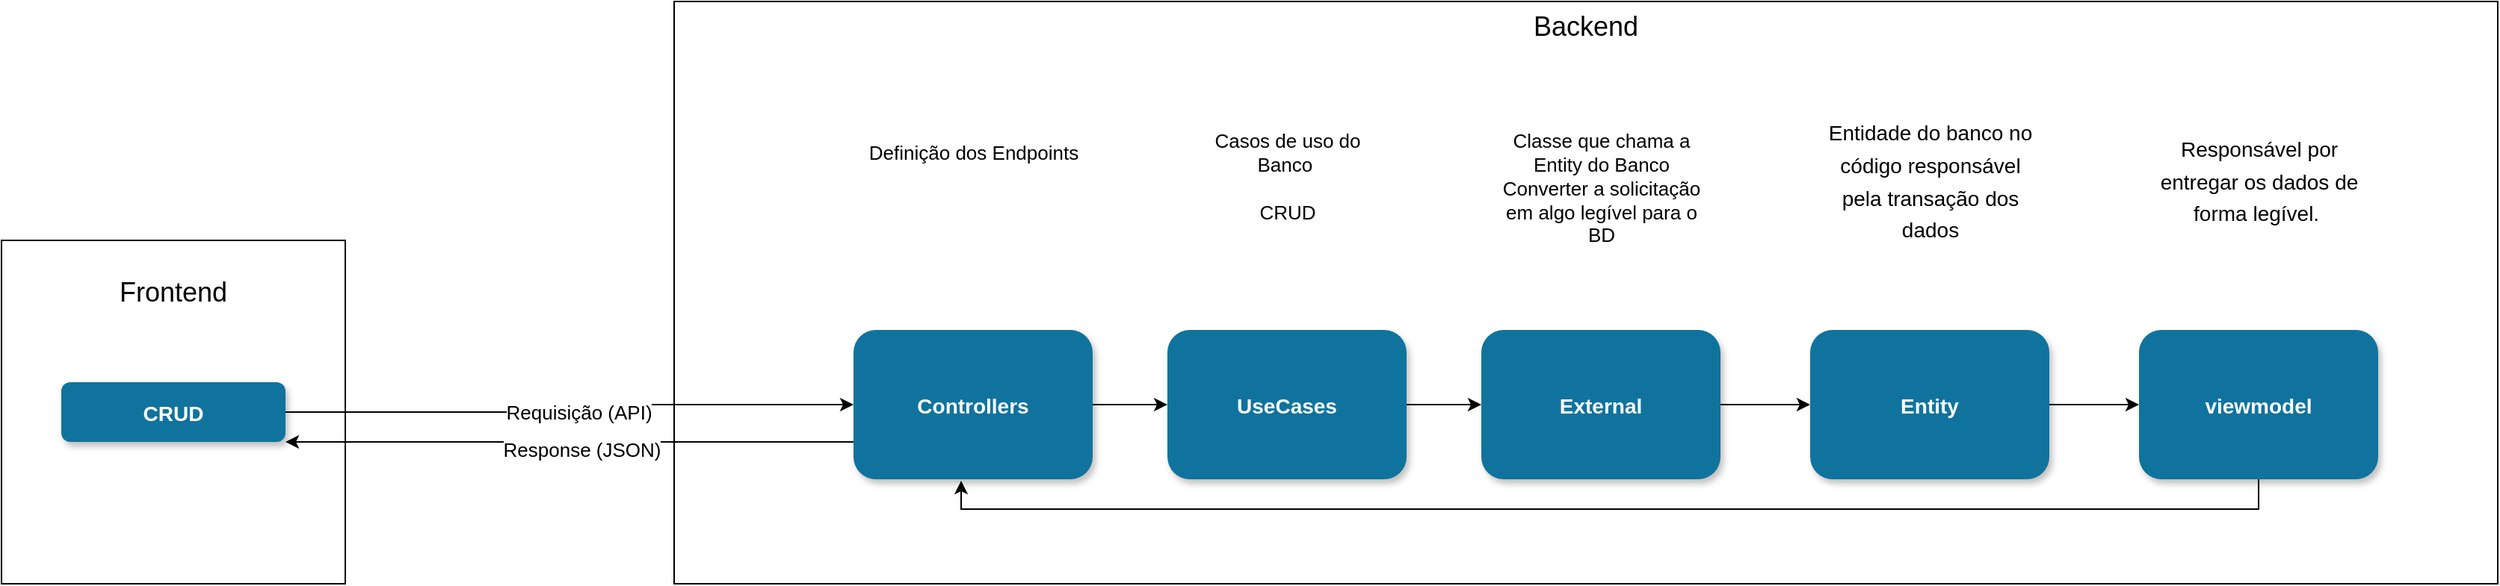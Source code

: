 <mxfile version="14.4.4" type="device"><diagram name="Page-1" id="97916047-d0de-89f5-080d-49f4d83e522f"><mxGraphModel dx="1970" dy="1220" grid="1" gridSize="10" guides="1" tooltips="1" connect="1" arrows="1" fold="1" page="1" pageScale="1.5" pageWidth="1169" pageHeight="827" background="#ffffff" math="0" shadow="0"><root><mxCell id="0"/><mxCell id="1" parent="0"/><mxCell id="6X9HldHqKqyW8GNT_27W-56" value="&lt;p style=&quot;line-height: 120%; font-size: 18px;&quot;&gt;Frontend&lt;/p&gt;" style="whiteSpace=wrap;html=1;aspect=fixed;verticalAlign=top;fontSize=18;" vertex="1" parent="1"><mxGeometry x="40" y="570" width="230" height="230" as="geometry"/></mxCell><mxCell id="6X9HldHqKqyW8GNT_27W-57" value="Backend" style="rounded=0;whiteSpace=wrap;html=1;fontSize=18;verticalAlign=top;" vertex="1" parent="1"><mxGeometry x="490" y="410" width="1220" height="390" as="geometry"/></mxCell><mxCell id="6X9HldHqKqyW8GNT_27W-58" style="edgeStyle=orthogonalEdgeStyle;rounded=0;orthogonalLoop=1;jettySize=auto;html=1;fontSize=18;entryX=0;entryY=0.5;entryDx=0;entryDy=0;" edge="1" parent="1" source="2" target="6X9HldHqKqyW8GNT_27W-60"><mxGeometry relative="1" as="geometry"><mxPoint x="460" y="990" as="targetPoint"/></mxGeometry></mxCell><mxCell id="6X9HldHqKqyW8GNT_27W-82" value="Requisição (API)" style="edgeLabel;html=1;align=center;verticalAlign=middle;resizable=0;points=[];fontSize=13;" vertex="1" connectable="0" parent="6X9HldHqKqyW8GNT_27W-58"><mxGeometry x="-0.168" y="2" relative="1" as="geometry"><mxPoint x="36" y="2" as="offset"/></mxGeometry></mxCell><mxCell id="2" value="CRUD" style="rounded=1;fillColor=#10739E;strokeColor=none;shadow=1;gradientColor=none;fontStyle=1;fontColor=#FFFFFF;fontSize=14;" parent="1" vertex="1"><mxGeometry x="80" y="665" width="150" height="40" as="geometry"/></mxCell><mxCell id="6X9HldHqKqyW8GNT_27W-65" style="edgeStyle=orthogonalEdgeStyle;rounded=0;orthogonalLoop=1;jettySize=auto;html=1;fontSize=18;" edge="1" parent="1" source="6X9HldHqKqyW8GNT_27W-60" target="6X9HldHqKqyW8GNT_27W-62"><mxGeometry relative="1" as="geometry"/></mxCell><mxCell id="6X9HldHqKqyW8GNT_27W-84" style="edgeStyle=orthogonalEdgeStyle;rounded=0;orthogonalLoop=1;jettySize=auto;html=1;exitX=0;exitY=0.75;exitDx=0;exitDy=0;entryX=1;entryY=1;entryDx=0;entryDy=0;fontSize=13;" edge="1" parent="1" source="6X9HldHqKqyW8GNT_27W-60" target="2"><mxGeometry relative="1" as="geometry"><Array as="points"><mxPoint x="240" y="705"/></Array></mxGeometry></mxCell><mxCell id="6X9HldHqKqyW8GNT_27W-85" value="Response (JSON)" style="edgeLabel;html=1;align=center;verticalAlign=middle;resizable=0;points=[];fontSize=13;" vertex="1" connectable="0" parent="6X9HldHqKqyW8GNT_27W-84"><mxGeometry x="-0.093" y="5" relative="1" as="geometry"><mxPoint x="-10" as="offset"/></mxGeometry></mxCell><mxCell id="6X9HldHqKqyW8GNT_27W-60" value="Controllers" style="rounded=1;fillColor=#10739E;strokeColor=none;shadow=1;gradientColor=none;fontStyle=1;fontColor=#FFFFFF;fontSize=14;" vertex="1" parent="1"><mxGeometry x="610" y="630" width="160" height="100" as="geometry"/></mxCell><mxCell id="6X9HldHqKqyW8GNT_27W-67" style="edgeStyle=orthogonalEdgeStyle;rounded=0;orthogonalLoop=1;jettySize=auto;html=1;fontSize=18;" edge="1" parent="1" source="6X9HldHqKqyW8GNT_27W-62" target="6X9HldHqKqyW8GNT_27W-64"><mxGeometry relative="1" as="geometry"/></mxCell><mxCell id="6X9HldHqKqyW8GNT_27W-62" value="UseCases" style="rounded=1;fillColor=#10739E;strokeColor=none;shadow=1;gradientColor=none;fontStyle=1;fontColor=#FFFFFF;fontSize=14;" vertex="1" parent="1"><mxGeometry x="820" y="630" width="160" height="100" as="geometry"/></mxCell><mxCell id="6X9HldHqKqyW8GNT_27W-75" style="edgeStyle=orthogonalEdgeStyle;rounded=0;orthogonalLoop=1;jettySize=auto;html=1;entryX=0;entryY=0.5;entryDx=0;entryDy=0;fontSize=13;" edge="1" parent="1" source="6X9HldHqKqyW8GNT_27W-63" target="6X9HldHqKqyW8GNT_27W-66"><mxGeometry relative="1" as="geometry"/></mxCell><mxCell id="6X9HldHqKqyW8GNT_27W-63" value="Entity" style="rounded=1;fillColor=#10739E;strokeColor=none;shadow=1;gradientColor=none;fontStyle=1;fontColor=#FFFFFF;fontSize=14;" vertex="1" parent="1"><mxGeometry x="1250" y="630" width="160" height="100" as="geometry"/></mxCell><mxCell id="6X9HldHqKqyW8GNT_27W-68" style="edgeStyle=orthogonalEdgeStyle;rounded=0;orthogonalLoop=1;jettySize=auto;html=1;entryX=0;entryY=0.5;entryDx=0;entryDy=0;fontSize=18;" edge="1" parent="1" source="6X9HldHqKqyW8GNT_27W-64" target="6X9HldHqKqyW8GNT_27W-63"><mxGeometry relative="1" as="geometry"/></mxCell><mxCell id="6X9HldHqKqyW8GNT_27W-64" value="External" style="rounded=1;fillColor=#10739E;strokeColor=none;shadow=1;gradientColor=none;fontStyle=1;fontColor=#FFFFFF;fontSize=14;" vertex="1" parent="1"><mxGeometry x="1030" y="630" width="160" height="100" as="geometry"/></mxCell><mxCell id="6X9HldHqKqyW8GNT_27W-78" style="edgeStyle=orthogonalEdgeStyle;rounded=0;orthogonalLoop=1;jettySize=auto;html=1;entryX=0.45;entryY=1.01;entryDx=0;entryDy=0;entryPerimeter=0;fontSize=13;" edge="1" parent="1" source="6X9HldHqKqyW8GNT_27W-66" target="6X9HldHqKqyW8GNT_27W-60"><mxGeometry relative="1" as="geometry"><Array as="points"><mxPoint x="1550" y="750"/><mxPoint x="682" y="750"/></Array></mxGeometry></mxCell><mxCell id="6X9HldHqKqyW8GNT_27W-66" value="viewmodel" style="rounded=1;fillColor=#10739E;strokeColor=none;shadow=1;gradientColor=none;fontStyle=1;fontColor=#FFFFFF;fontSize=14;" vertex="1" parent="1"><mxGeometry x="1470" y="630" width="160" height="100" as="geometry"/></mxCell><mxCell id="6X9HldHqKqyW8GNT_27W-69" value="Casos de uso do Banco&amp;nbsp;" style="text;html=1;strokeColor=none;fillColor=none;align=center;verticalAlign=middle;whiteSpace=wrap;rounded=0;fontSize=13;" vertex="1" parent="1"><mxGeometry x="828.5" y="490.5" width="143" height="40" as="geometry"/></mxCell><mxCell id="6X9HldHqKqyW8GNT_27W-71" value="CRUD" style="text;html=1;strokeColor=none;fillColor=none;align=center;verticalAlign=middle;whiteSpace=wrap;rounded=0;fontSize=13;" vertex="1" parent="1"><mxGeometry x="828.5" y="530.5" width="143" height="40" as="geometry"/></mxCell><mxCell id="6X9HldHqKqyW8GNT_27W-72" value="Classe que chama a Entity do Banco" style="text;html=1;strokeColor=none;fillColor=none;align=center;verticalAlign=middle;whiteSpace=wrap;rounded=0;fontSize=13;" vertex="1" parent="1"><mxGeometry x="1038.5" y="490.5" width="143" height="40" as="geometry"/></mxCell><mxCell id="6X9HldHqKqyW8GNT_27W-73" value="&lt;font style=&quot;font-size: 14px&quot;&gt;Entidade do banco no código responsável pela transação dos dados&lt;/font&gt;" style="text;html=1;strokeColor=none;fillColor=none;align=center;verticalAlign=middle;whiteSpace=wrap;rounded=0;fontSize=18;" vertex="1" parent="1"><mxGeometry x="1258.5" y="510" width="143" height="40" as="geometry"/></mxCell><mxCell id="6X9HldHqKqyW8GNT_27W-76" value="&lt;font style=&quot;font-size: 14px&quot;&gt;Responsável por entregar os dados de forma legível.&amp;nbsp;&lt;/font&gt;" style="text;html=1;strokeColor=none;fillColor=none;align=center;verticalAlign=middle;whiteSpace=wrap;rounded=0;fontSize=18;" vertex="1" parent="1"><mxGeometry x="1478.5" y="510" width="143" height="40" as="geometry"/></mxCell><mxCell id="6X9HldHqKqyW8GNT_27W-87" value="Definição dos Endpoints" style="text;html=1;strokeColor=none;fillColor=none;align=center;verticalAlign=middle;whiteSpace=wrap;rounded=0;fontSize=13;" vertex="1" parent="1"><mxGeometry x="618.5" y="490.5" width="143" height="40" as="geometry"/></mxCell><mxCell id="6X9HldHqKqyW8GNT_27W-88" value="Converter a solicitação em algo legível para o BD" style="text;html=1;strokeColor=none;fillColor=none;align=center;verticalAlign=middle;whiteSpace=wrap;rounded=0;fontSize=13;" vertex="1" parent="1"><mxGeometry x="1038.5" y="530.5" width="143" height="40" as="geometry"/></mxCell></root></mxGraphModel></diagram></mxfile>